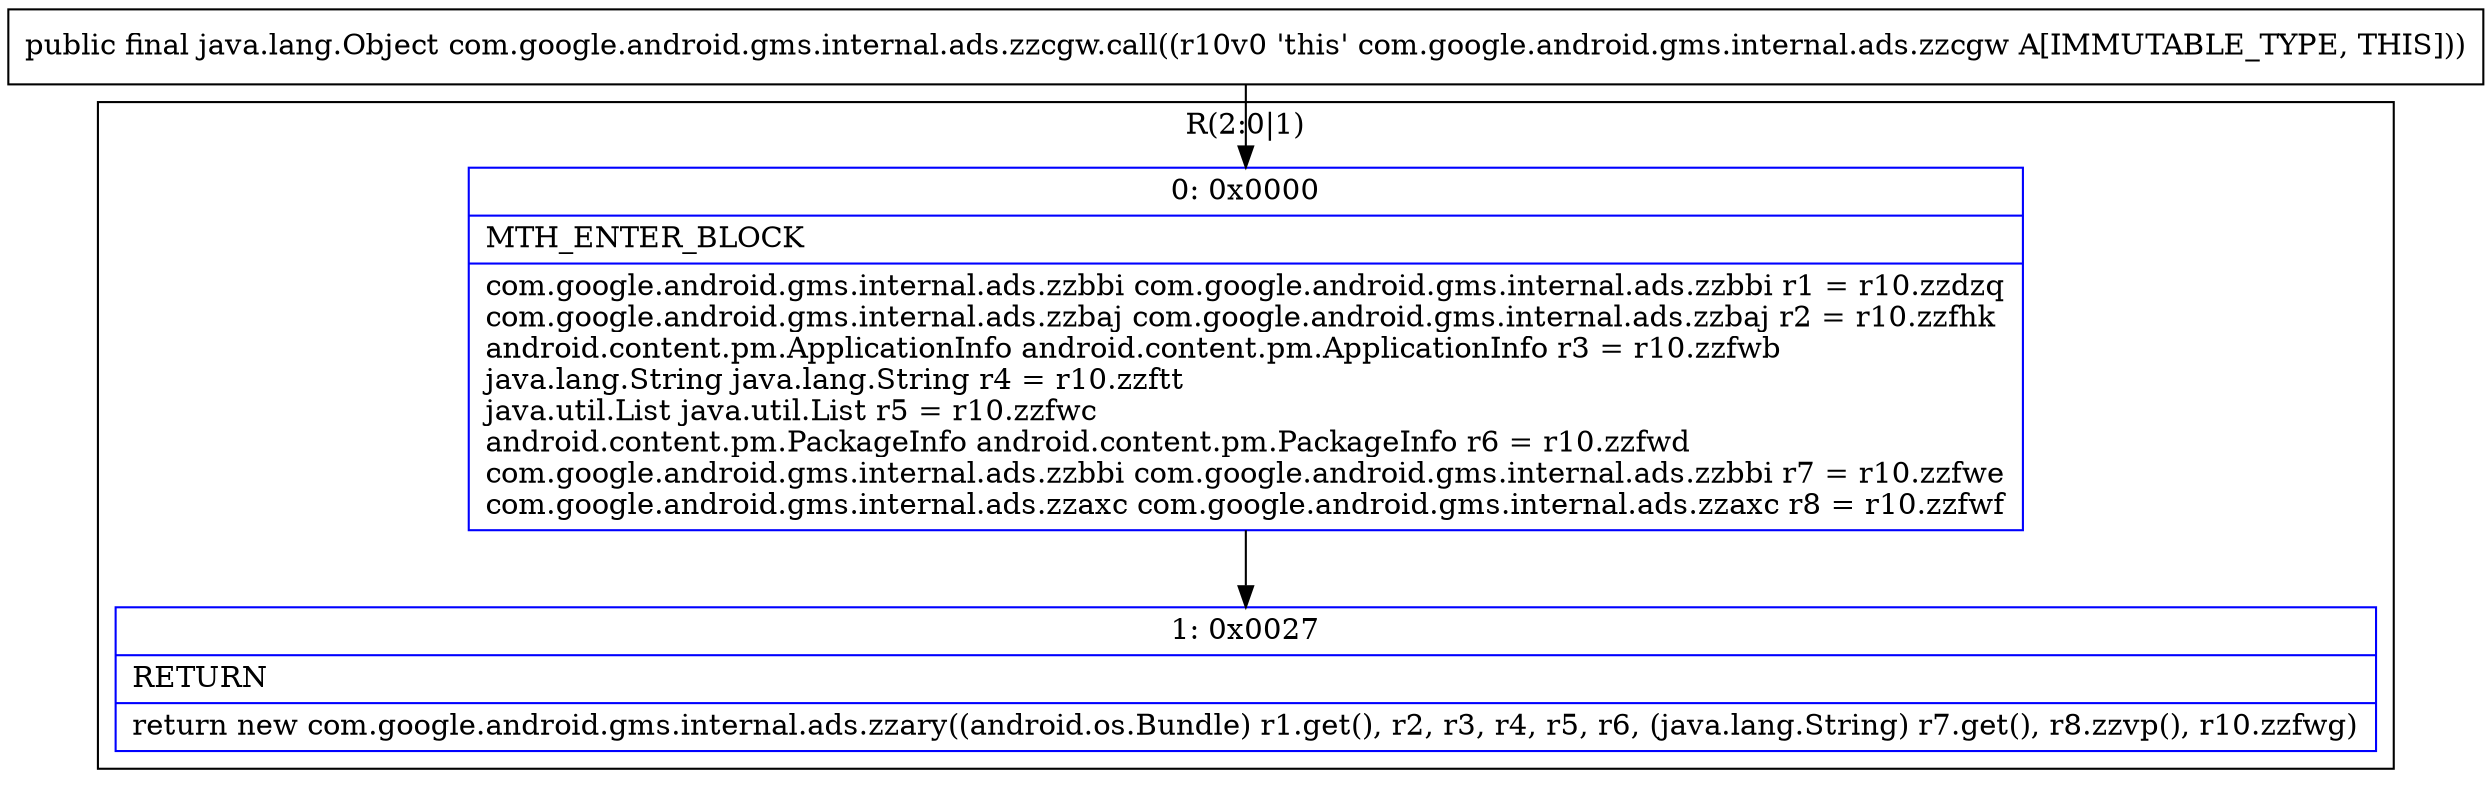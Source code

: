 digraph "CFG forcom.google.android.gms.internal.ads.zzcgw.call()Ljava\/lang\/Object;" {
subgraph cluster_Region_355007950 {
label = "R(2:0|1)";
node [shape=record,color=blue];
Node_0 [shape=record,label="{0\:\ 0x0000|MTH_ENTER_BLOCK\l|com.google.android.gms.internal.ads.zzbbi com.google.android.gms.internal.ads.zzbbi r1 = r10.zzdzq\lcom.google.android.gms.internal.ads.zzbaj com.google.android.gms.internal.ads.zzbaj r2 = r10.zzfhk\landroid.content.pm.ApplicationInfo android.content.pm.ApplicationInfo r3 = r10.zzfwb\ljava.lang.String java.lang.String r4 = r10.zzftt\ljava.util.List java.util.List r5 = r10.zzfwc\landroid.content.pm.PackageInfo android.content.pm.PackageInfo r6 = r10.zzfwd\lcom.google.android.gms.internal.ads.zzbbi com.google.android.gms.internal.ads.zzbbi r7 = r10.zzfwe\lcom.google.android.gms.internal.ads.zzaxc com.google.android.gms.internal.ads.zzaxc r8 = r10.zzfwf\l}"];
Node_1 [shape=record,label="{1\:\ 0x0027|RETURN\l|return new com.google.android.gms.internal.ads.zzary((android.os.Bundle) r1.get(), r2, r3, r4, r5, r6, (java.lang.String) r7.get(), r8.zzvp(), r10.zzfwg)\l}"];
}
MethodNode[shape=record,label="{public final java.lang.Object com.google.android.gms.internal.ads.zzcgw.call((r10v0 'this' com.google.android.gms.internal.ads.zzcgw A[IMMUTABLE_TYPE, THIS])) }"];
MethodNode -> Node_0;
Node_0 -> Node_1;
}

